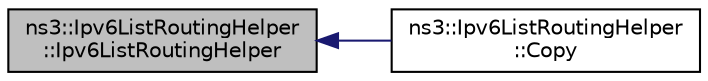 digraph "ns3::Ipv6ListRoutingHelper::Ipv6ListRoutingHelper"
{
  edge [fontname="Helvetica",fontsize="10",labelfontname="Helvetica",labelfontsize="10"];
  node [fontname="Helvetica",fontsize="10",shape=record];
  rankdir="LR";
  Node1 [label="ns3::Ipv6ListRoutingHelper\l::Ipv6ListRoutingHelper",height=0.2,width=0.4,color="black", fillcolor="grey75", style="filled", fontcolor="black"];
  Node1 -> Node2 [dir="back",color="midnightblue",fontsize="10",style="solid"];
  Node2 [label="ns3::Ipv6ListRoutingHelper\l::Copy",height=0.2,width=0.4,color="black", fillcolor="white", style="filled",URL="$d6/db6/classns3_1_1Ipv6ListRoutingHelper.html#a6866f4f303796ccad404cc90f491156e"];
}
